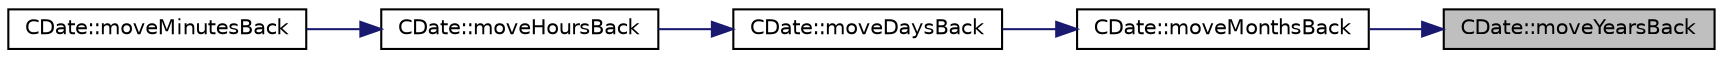 digraph "CDate::moveYearsBack"
{
 // LATEX_PDF_SIZE
  edge [fontname="Helvetica",fontsize="10",labelfontname="Helvetica",labelfontsize="10"];
  node [fontname="Helvetica",fontsize="10",shape=record];
  rankdir="RL";
  Node1 [label="CDate::moveYearsBack",height=0.2,width=0.4,color="black", fillcolor="grey75", style="filled", fontcolor="black",tooltip=" "];
  Node1 -> Node2 [dir="back",color="midnightblue",fontsize="10",style="solid",fontname="Helvetica"];
  Node2 [label="CDate::moveMonthsBack",height=0.2,width=0.4,color="black", fillcolor="white", style="filled",URL="$classCDate.html#aa41b4ca9d282c8ffc029e67fbb84d00d",tooltip=" "];
  Node2 -> Node3 [dir="back",color="midnightblue",fontsize="10",style="solid",fontname="Helvetica"];
  Node3 [label="CDate::moveDaysBack",height=0.2,width=0.4,color="black", fillcolor="white", style="filled",URL="$classCDate.html#aaff6725e86d4edf8007b5dfd7f65aff1",tooltip=" "];
  Node3 -> Node4 [dir="back",color="midnightblue",fontsize="10",style="solid",fontname="Helvetica"];
  Node4 [label="CDate::moveHoursBack",height=0.2,width=0.4,color="black", fillcolor="white", style="filled",URL="$classCDate.html#a84efc0be011445f0ff244b1322ef0d66",tooltip=" "];
  Node4 -> Node5 [dir="back",color="midnightblue",fontsize="10",style="solid",fontname="Helvetica"];
  Node5 [label="CDate::moveMinutesBack",height=0.2,width=0.4,color="black", fillcolor="white", style="filled",URL="$classCDate.html#a4bbd2680b9d6991988d27c1713f1dbb6",tooltip=" "];
}
